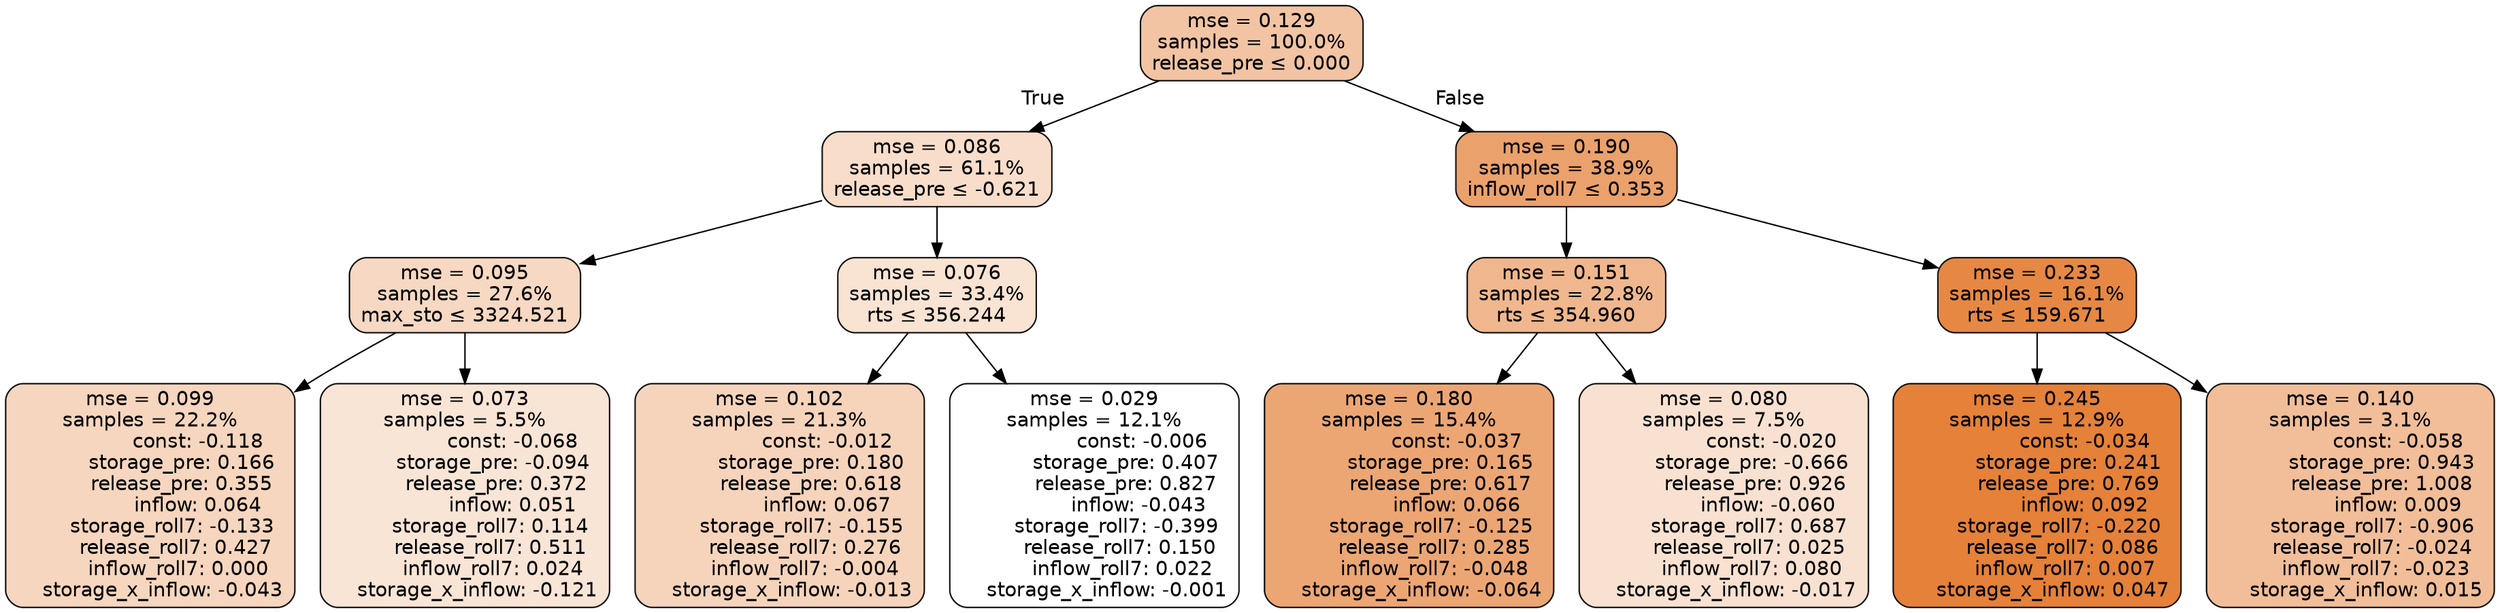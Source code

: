 digraph tree {
bgcolor="transparent"
node [shape=rectangle, style="filled, rounded", color="black", fontname=helvetica] ;
edge [fontname=helvetica] ;
	"0" [label="mse = 0.129
samples = 100.0%
release_pre &le; 0.000", fillcolor="#f2c4a3"]
	"1" [label="mse = 0.086
samples = 61.1%
release_pre &le; -0.621", fillcolor="#f8ddca"]
	"2" [label="mse = 0.095
samples = 27.6%
max_sto &le; 3324.521", fillcolor="#f7d8c2"]
	"3" [label="mse = 0.099
samples = 22.2%
               const: -0.118
          storage_pre: 0.166
          release_pre: 0.355
               inflow: 0.064
       storage_roll7: -0.133
        release_roll7: 0.427
         inflow_roll7: 0.000
    storage_x_inflow: -0.043", fillcolor="#f6d6be"]
	"4" [label="mse = 0.073
samples = 5.5%
               const: -0.068
         storage_pre: -0.094
          release_pre: 0.372
               inflow: 0.051
        storage_roll7: 0.114
        release_roll7: 0.511
         inflow_roll7: 0.024
    storage_x_inflow: -0.121", fillcolor="#f9e5d6"]
	"5" [label="mse = 0.076
samples = 33.4%
rts &le; 356.244", fillcolor="#f9e3d3"]
	"6" [label="mse = 0.102
samples = 21.3%
               const: -0.012
          storage_pre: 0.180
          release_pre: 0.618
               inflow: 0.067
       storage_roll7: -0.155
        release_roll7: 0.276
        inflow_roll7: -0.004
    storage_x_inflow: -0.013", fillcolor="#f6d4bc"]
	"7" [label="mse = 0.029
samples = 12.1%
               const: -0.006
          storage_pre: 0.407
          release_pre: 0.827
              inflow: -0.043
       storage_roll7: -0.399
        release_roll7: 0.150
         inflow_roll7: 0.022
    storage_x_inflow: -0.001", fillcolor="#ffffff"]
	"8" [label="mse = 0.190
samples = 38.9%
inflow_roll7 &le; 0.353", fillcolor="#eba16b"]
	"9" [label="mse = 0.151
samples = 22.8%
rts &le; 354.960", fillcolor="#f0b78e"]
	"10" [label="mse = 0.180
samples = 15.4%
               const: -0.037
          storage_pre: 0.165
          release_pre: 0.617
               inflow: 0.066
       storage_roll7: -0.125
        release_roll7: 0.285
        inflow_roll7: -0.048
    storage_x_inflow: -0.064", fillcolor="#eca674"]
	"11" [label="mse = 0.080
samples = 7.5%
               const: -0.020
         storage_pre: -0.666
          release_pre: 0.926
              inflow: -0.060
        storage_roll7: 0.687
        release_roll7: 0.025
         inflow_roll7: 0.080
    storage_x_inflow: -0.017", fillcolor="#f8e1d0"]
	"12" [label="mse = 0.233
samples = 16.1%
rts &le; 159.671", fillcolor="#e68844"]
	"13" [label="mse = 0.245
samples = 12.9%
               const: -0.034
          storage_pre: 0.241
          release_pre: 0.769
               inflow: 0.092
       storage_roll7: -0.220
        release_roll7: 0.086
         inflow_roll7: 0.007
     storage_x_inflow: 0.047", fillcolor="#e58139"]
	"14" [label="mse = 0.140
samples = 3.1%
               const: -0.058
          storage_pre: 0.943
          release_pre: 1.008
               inflow: 0.009
       storage_roll7: -0.906
       release_roll7: -0.024
        inflow_roll7: -0.023
     storage_x_inflow: 0.015", fillcolor="#f1be99"]

	"0" -> "1" [labeldistance=2.5, labelangle=45, headlabel="True"]
	"1" -> "2"
	"2" -> "3"
	"2" -> "4"
	"1" -> "5"
	"5" -> "6"
	"5" -> "7"
	"0" -> "8" [labeldistance=2.5, labelangle=-45, headlabel="False"]
	"8" -> "9"
	"9" -> "10"
	"9" -> "11"
	"8" -> "12"
	"12" -> "13"
	"12" -> "14"
}